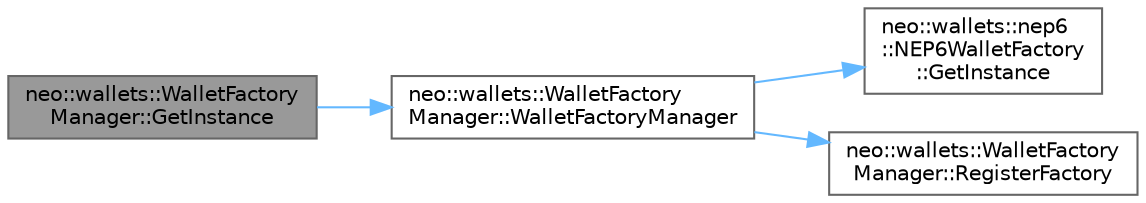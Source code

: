 digraph "neo::wallets::WalletFactoryManager::GetInstance"
{
 // LATEX_PDF_SIZE
  bgcolor="transparent";
  edge [fontname=Helvetica,fontsize=10,labelfontname=Helvetica,labelfontsize=10];
  node [fontname=Helvetica,fontsize=10,shape=box,height=0.2,width=0.4];
  rankdir="LR";
  Node1 [id="Node000001",label="neo::wallets::WalletFactory\lManager::GetInstance",height=0.2,width=0.4,color="gray40", fillcolor="grey60", style="filled", fontcolor="black",tooltip="Gets the singleton instance of the WalletFactoryManager."];
  Node1 -> Node2 [id="edge1_Node000001_Node000002",color="steelblue1",style="solid",tooltip=" "];
  Node2 [id="Node000002",label="neo::wallets::WalletFactory\lManager::WalletFactoryManager",height=0.2,width=0.4,color="grey40", fillcolor="white", style="filled",URL="$classneo_1_1wallets_1_1_wallet_factory_manager.html#a5b530023d39f7431e98f5d0d840b8c6a",tooltip=" "];
  Node2 -> Node3 [id="edge2_Node000002_Node000003",color="steelblue1",style="solid",tooltip=" "];
  Node3 [id="Node000003",label="neo::wallets::nep6\l::NEP6WalletFactory\l::GetInstance",height=0.2,width=0.4,color="grey40", fillcolor="white", style="filled",URL="$classneo_1_1wallets_1_1nep6_1_1_n_e_p6_wallet_factory.html#a1ac22eff7f9a3f37cb735ef73c1f211b",tooltip="Gets the singleton instance of the NEP6WalletFactory."];
  Node2 -> Node4 [id="edge3_Node000002_Node000004",color="steelblue1",style="solid",tooltip=" "];
  Node4 [id="Node000004",label="neo::wallets::WalletFactory\lManager::RegisterFactory",height=0.2,width=0.4,color="grey40", fillcolor="white", style="filled",URL="$classneo_1_1wallets_1_1_wallet_factory_manager.html#ad9de26823a776647f0f21eddd9041c39",tooltip="Registers a wallet factory."];
}
